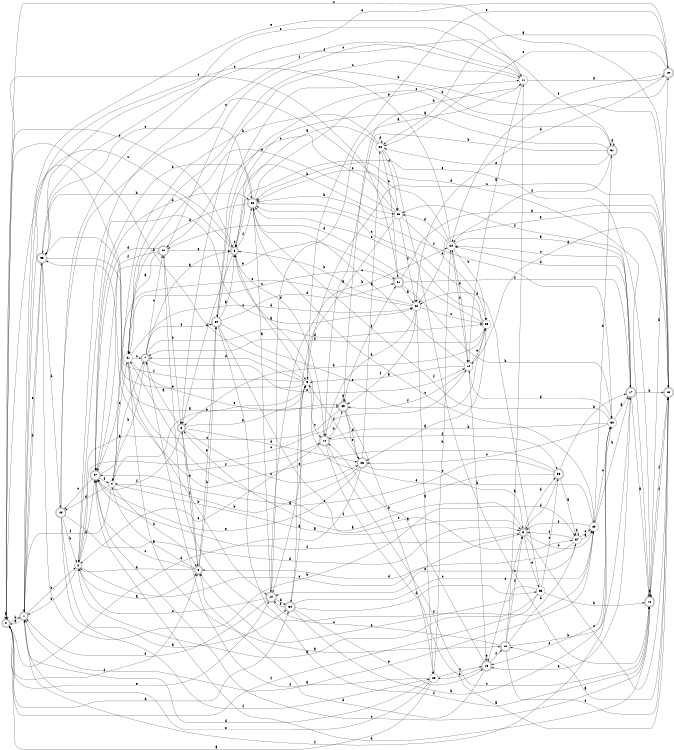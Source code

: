 digraph n35_2 {
__start0 [label="" shape="none"];

rankdir=LR;
size="8,5";

s0 [style="rounded,filled", color="black", fillcolor="white" shape="doublecircle", label="0"];
s1 [style="rounded,filled", color="black", fillcolor="white" shape="doublecircle", label="1"];
s2 [style="filled", color="black", fillcolor="white" shape="circle", label="2"];
s3 [style="rounded,filled", color="black", fillcolor="white" shape="doublecircle", label="3"];
s4 [style="filled", color="black", fillcolor="white" shape="circle", label="4"];
s5 [style="rounded,filled", color="black", fillcolor="white" shape="doublecircle", label="5"];
s6 [style="rounded,filled", color="black", fillcolor="white" shape="doublecircle", label="6"];
s7 [style="rounded,filled", color="black", fillcolor="white" shape="doublecircle", label="7"];
s8 [style="rounded,filled", color="black", fillcolor="white" shape="doublecircle", label="8"];
s9 [style="filled", color="black", fillcolor="white" shape="circle", label="9"];
s10 [style="rounded,filled", color="black", fillcolor="white" shape="doublecircle", label="10"];
s11 [style="filled", color="black", fillcolor="white" shape="circle", label="11"];
s12 [style="filled", color="black", fillcolor="white" shape="circle", label="12"];
s13 [style="rounded,filled", color="black", fillcolor="white" shape="doublecircle", label="13"];
s14 [style="rounded,filled", color="black", fillcolor="white" shape="doublecircle", label="14"];
s15 [style="rounded,filled", color="black", fillcolor="white" shape="doublecircle", label="15"];
s16 [style="rounded,filled", color="black", fillcolor="white" shape="doublecircle", label="16"];
s17 [style="rounded,filled", color="black", fillcolor="white" shape="doublecircle", label="17"];
s18 [style="rounded,filled", color="black", fillcolor="white" shape="doublecircle", label="18"];
s19 [style="rounded,filled", color="black", fillcolor="white" shape="doublecircle", label="19"];
s20 [style="filled", color="black", fillcolor="white" shape="circle", label="20"];
s21 [style="rounded,filled", color="black", fillcolor="white" shape="doublecircle", label="21"];
s22 [style="filled", color="black", fillcolor="white" shape="circle", label="22"];
s23 [style="filled", color="black", fillcolor="white" shape="circle", label="23"];
s24 [style="filled", color="black", fillcolor="white" shape="circle", label="24"];
s25 [style="filled", color="black", fillcolor="white" shape="circle", label="25"];
s26 [style="rounded,filled", color="black", fillcolor="white" shape="doublecircle", label="26"];
s27 [style="rounded,filled", color="black", fillcolor="white" shape="doublecircle", label="27"];
s28 [style="rounded,filled", color="black", fillcolor="white" shape="doublecircle", label="28"];
s29 [style="filled", color="black", fillcolor="white" shape="circle", label="29"];
s30 [style="filled", color="black", fillcolor="white" shape="circle", label="30"];
s31 [style="rounded,filled", color="black", fillcolor="white" shape="doublecircle", label="31"];
s32 [style="rounded,filled", color="black", fillcolor="white" shape="doublecircle", label="32"];
s33 [style="filled", color="black", fillcolor="white" shape="circle", label="33"];
s34 [style="rounded,filled", color="black", fillcolor="white" shape="doublecircle", label="34"];
s35 [style="filled", color="black", fillcolor="white" shape="circle", label="35"];
s36 [style="rounded,filled", color="black", fillcolor="white" shape="doublecircle", label="36"];
s37 [style="filled", color="black", fillcolor="white" shape="circle", label="37"];
s38 [style="rounded,filled", color="black", fillcolor="white" shape="doublecircle", label="38"];
s39 [style="rounded,filled", color="black", fillcolor="white" shape="doublecircle", label="39"];
s40 [style="rounded,filled", color="black", fillcolor="white" shape="doublecircle", label="40"];
s41 [style="filled", color="black", fillcolor="white" shape="circle", label="41"];
s42 [style="rounded,filled", color="black", fillcolor="white" shape="doublecircle", label="42"];
s0 -> s0 [label="a"];
s0 -> s1 [label="b"];
s0 -> s15 [label="c"];
s0 -> s34 [label="d"];
s0 -> s10 [label="e"];
s0 -> s3 [label="f"];
s1 -> s0 [label="a"];
s1 -> s2 [label="b"];
s1 -> s8 [label="c"];
s1 -> s38 [label="d"];
s1 -> s11 [label="e"];
s1 -> s30 [label="f"];
s2 -> s3 [label="a"];
s2 -> s1 [label="b"];
s2 -> s12 [label="c"];
s2 -> s27 [label="d"];
s2 -> s5 [label="e"];
s2 -> s22 [label="f"];
s3 -> s4 [label="a"];
s3 -> s32 [label="b"];
s3 -> s27 [label="c"];
s3 -> s2 [label="d"];
s3 -> s32 [label="e"];
s3 -> s6 [label="f"];
s4 -> s5 [label="a"];
s4 -> s3 [label="b"];
s4 -> s41 [label="c"];
s4 -> s40 [label="d"];
s4 -> s9 [label="e"];
s4 -> s1 [label="f"];
s5 -> s6 [label="a"];
s5 -> s29 [label="b"];
s5 -> s15 [label="c"];
s5 -> s36 [label="d"];
s5 -> s35 [label="e"];
s5 -> s27 [label="f"];
s6 -> s7 [label="a"];
s6 -> s3 [label="b"];
s6 -> s26 [label="c"];
s6 -> s26 [label="d"];
s6 -> s9 [label="e"];
s6 -> s27 [label="f"];
s7 -> s8 [label="a"];
s7 -> s4 [label="b"];
s7 -> s42 [label="c"];
s7 -> s25 [label="d"];
s7 -> s12 [label="e"];
s7 -> s32 [label="f"];
s8 -> s9 [label="a"];
s8 -> s38 [label="b"];
s8 -> s8 [label="c"];
s8 -> s6 [label="d"];
s8 -> s0 [label="e"];
s8 -> s28 [label="f"];
s9 -> s10 [label="a"];
s9 -> s0 [label="b"];
s9 -> s14 [label="c"];
s9 -> s7 [label="d"];
s9 -> s38 [label="e"];
s9 -> s0 [label="f"];
s10 -> s11 [label="a"];
s10 -> s24 [label="b"];
s10 -> s2 [label="c"];
s10 -> s34 [label="d"];
s10 -> s1 [label="e"];
s10 -> s29 [label="f"];
s11 -> s12 [label="a"];
s11 -> s39 [label="b"];
s11 -> s6 [label="c"];
s11 -> s19 [label="d"];
s11 -> s38 [label="e"];
s11 -> s2 [label="f"];
s12 -> s9 [label="a"];
s12 -> s13 [label="b"];
s12 -> s28 [label="c"];
s12 -> s24 [label="d"];
s12 -> s25 [label="e"];
s12 -> s39 [label="f"];
s13 -> s14 [label="a"];
s13 -> s23 [label="b"];
s13 -> s5 [label="c"];
s13 -> s3 [label="d"];
s13 -> s13 [label="e"];
s13 -> s16 [label="f"];
s14 -> s15 [label="a"];
s14 -> s39 [label="b"];
s14 -> s18 [label="c"];
s14 -> s8 [label="d"];
s14 -> s2 [label="e"];
s14 -> s36 [label="f"];
s15 -> s16 [label="a"];
s15 -> s41 [label="b"];
s15 -> s9 [label="c"];
s15 -> s12 [label="d"];
s15 -> s22 [label="e"];
s15 -> s18 [label="f"];
s16 -> s11 [label="a"];
s16 -> s17 [label="b"];
s16 -> s42 [label="c"];
s16 -> s37 [label="d"];
s16 -> s15 [label="e"];
s16 -> s5 [label="f"];
s17 -> s18 [label="a"];
s17 -> s15 [label="b"];
s17 -> s24 [label="c"];
s17 -> s24 [label="d"];
s17 -> s13 [label="e"];
s17 -> s33 [label="f"];
s18 -> s18 [label="a"];
s18 -> s19 [label="b"];
s18 -> s27 [label="c"];
s18 -> s28 [label="d"];
s18 -> s8 [label="e"];
s18 -> s15 [label="f"];
s19 -> s20 [label="a"];
s19 -> s32 [label="b"];
s19 -> s20 [label="c"];
s19 -> s22 [label="d"];
s19 -> s9 [label="e"];
s19 -> s24 [label="f"];
s20 -> s8 [label="a"];
s20 -> s4 [label="b"];
s20 -> s18 [label="c"];
s20 -> s20 [label="d"];
s20 -> s21 [label="e"];
s20 -> s33 [label="f"];
s21 -> s22 [label="a"];
s21 -> s30 [label="b"];
s21 -> s41 [label="c"];
s21 -> s15 [label="d"];
s21 -> s0 [label="e"];
s21 -> s17 [label="f"];
s22 -> s23 [label="a"];
s22 -> s8 [label="b"];
s22 -> s25 [label="c"];
s22 -> s14 [label="d"];
s22 -> s27 [label="e"];
s22 -> s39 [label="f"];
s23 -> s0 [label="a"];
s23 -> s24 [label="b"];
s23 -> s13 [label="c"];
s23 -> s1 [label="d"];
s23 -> s1 [label="e"];
s23 -> s7 [label="f"];
s24 -> s17 [label="a"];
s24 -> s25 [label="b"];
s24 -> s1 [label="c"];
s24 -> s33 [label="d"];
s24 -> s28 [label="e"];
s24 -> s12 [label="f"];
s25 -> s26 [label="a"];
s25 -> s6 [label="b"];
s25 -> s28 [label="c"];
s25 -> s42 [label="d"];
s25 -> s28 [label="e"];
s25 -> s7 [label="f"];
s26 -> s20 [label="a"];
s26 -> s4 [label="b"];
s26 -> s5 [label="c"];
s26 -> s0 [label="d"];
s26 -> s27 [label="e"];
s26 -> s9 [label="f"];
s27 -> s7 [label="a"];
s27 -> s28 [label="b"];
s27 -> s40 [label="c"];
s27 -> s18 [label="d"];
s27 -> s21 [label="e"];
s27 -> s4 [label="f"];
s28 -> s10 [label="a"];
s28 -> s27 [label="b"];
s28 -> s29 [label="c"];
s28 -> s41 [label="d"];
s28 -> s11 [label="e"];
s28 -> s30 [label="f"];
s29 -> s1 [label="a"];
s29 -> s17 [label="b"];
s29 -> s30 [label="c"];
s29 -> s31 [label="d"];
s29 -> s8 [label="e"];
s29 -> s5 [label="f"];
s30 -> s17 [label="a"];
s30 -> s14 [label="b"];
s30 -> s26 [label="c"];
s30 -> s12 [label="d"];
s30 -> s13 [label="e"];
s30 -> s28 [label="f"];
s31 -> s8 [label="a"];
s31 -> s14 [label="b"];
s31 -> s32 [label="c"];
s31 -> s31 [label="d"];
s31 -> s20 [label="e"];
s31 -> s24 [label="f"];
s32 -> s8 [label="a"];
s32 -> s33 [label="b"];
s32 -> s37 [label="c"];
s32 -> s21 [label="d"];
s32 -> s25 [label="e"];
s32 -> s18 [label="f"];
s33 -> s34 [label="a"];
s33 -> s28 [label="b"];
s33 -> s42 [label="c"];
s33 -> s25 [label="d"];
s33 -> s41 [label="e"];
s33 -> s22 [label="f"];
s34 -> s9 [label="a"];
s34 -> s30 [label="b"];
s34 -> s29 [label="c"];
s34 -> s35 [label="d"];
s34 -> s13 [label="e"];
s34 -> s10 [label="f"];
s35 -> s2 [label="a"];
s35 -> s18 [label="b"];
s35 -> s36 [label="c"];
s35 -> s22 [label="d"];
s35 -> s3 [label="e"];
s35 -> s0 [label="f"];
s36 -> s37 [label="a"];
s36 -> s17 [label="b"];
s36 -> s27 [label="c"];
s36 -> s5 [label="d"];
s36 -> s38 [label="e"];
s36 -> s41 [label="f"];
s37 -> s29 [label="a"];
s37 -> s37 [label="b"];
s37 -> s29 [label="c"];
s37 -> s3 [label="d"];
s37 -> s10 [label="e"];
s37 -> s5 [label="f"];
s38 -> s39 [label="a"];
s38 -> s37 [label="b"];
s38 -> s28 [label="c"];
s38 -> s40 [label="d"];
s38 -> s1 [label="e"];
s38 -> s31 [label="f"];
s39 -> s39 [label="a"];
s39 -> s23 [label="b"];
s39 -> s2 [label="c"];
s39 -> s26 [label="d"];
s39 -> s26 [label="e"];
s39 -> s21 [label="f"];
s40 -> s34 [label="a"];
s40 -> s2 [label="b"];
s40 -> s33 [label="c"];
s40 -> s5 [label="d"];
s40 -> s19 [label="e"];
s40 -> s23 [label="f"];
s41 -> s16 [label="a"];
s41 -> s10 [label="b"];
s41 -> s7 [label="c"];
s41 -> s22 [label="d"];
s41 -> s39 [label="e"];
s41 -> s14 [label="f"];
s42 -> s41 [label="a"];
s42 -> s6 [label="b"];
s42 -> s11 [label="c"];
s42 -> s27 [label="d"];
s42 -> s8 [label="e"];
s42 -> s27 [label="f"];

}